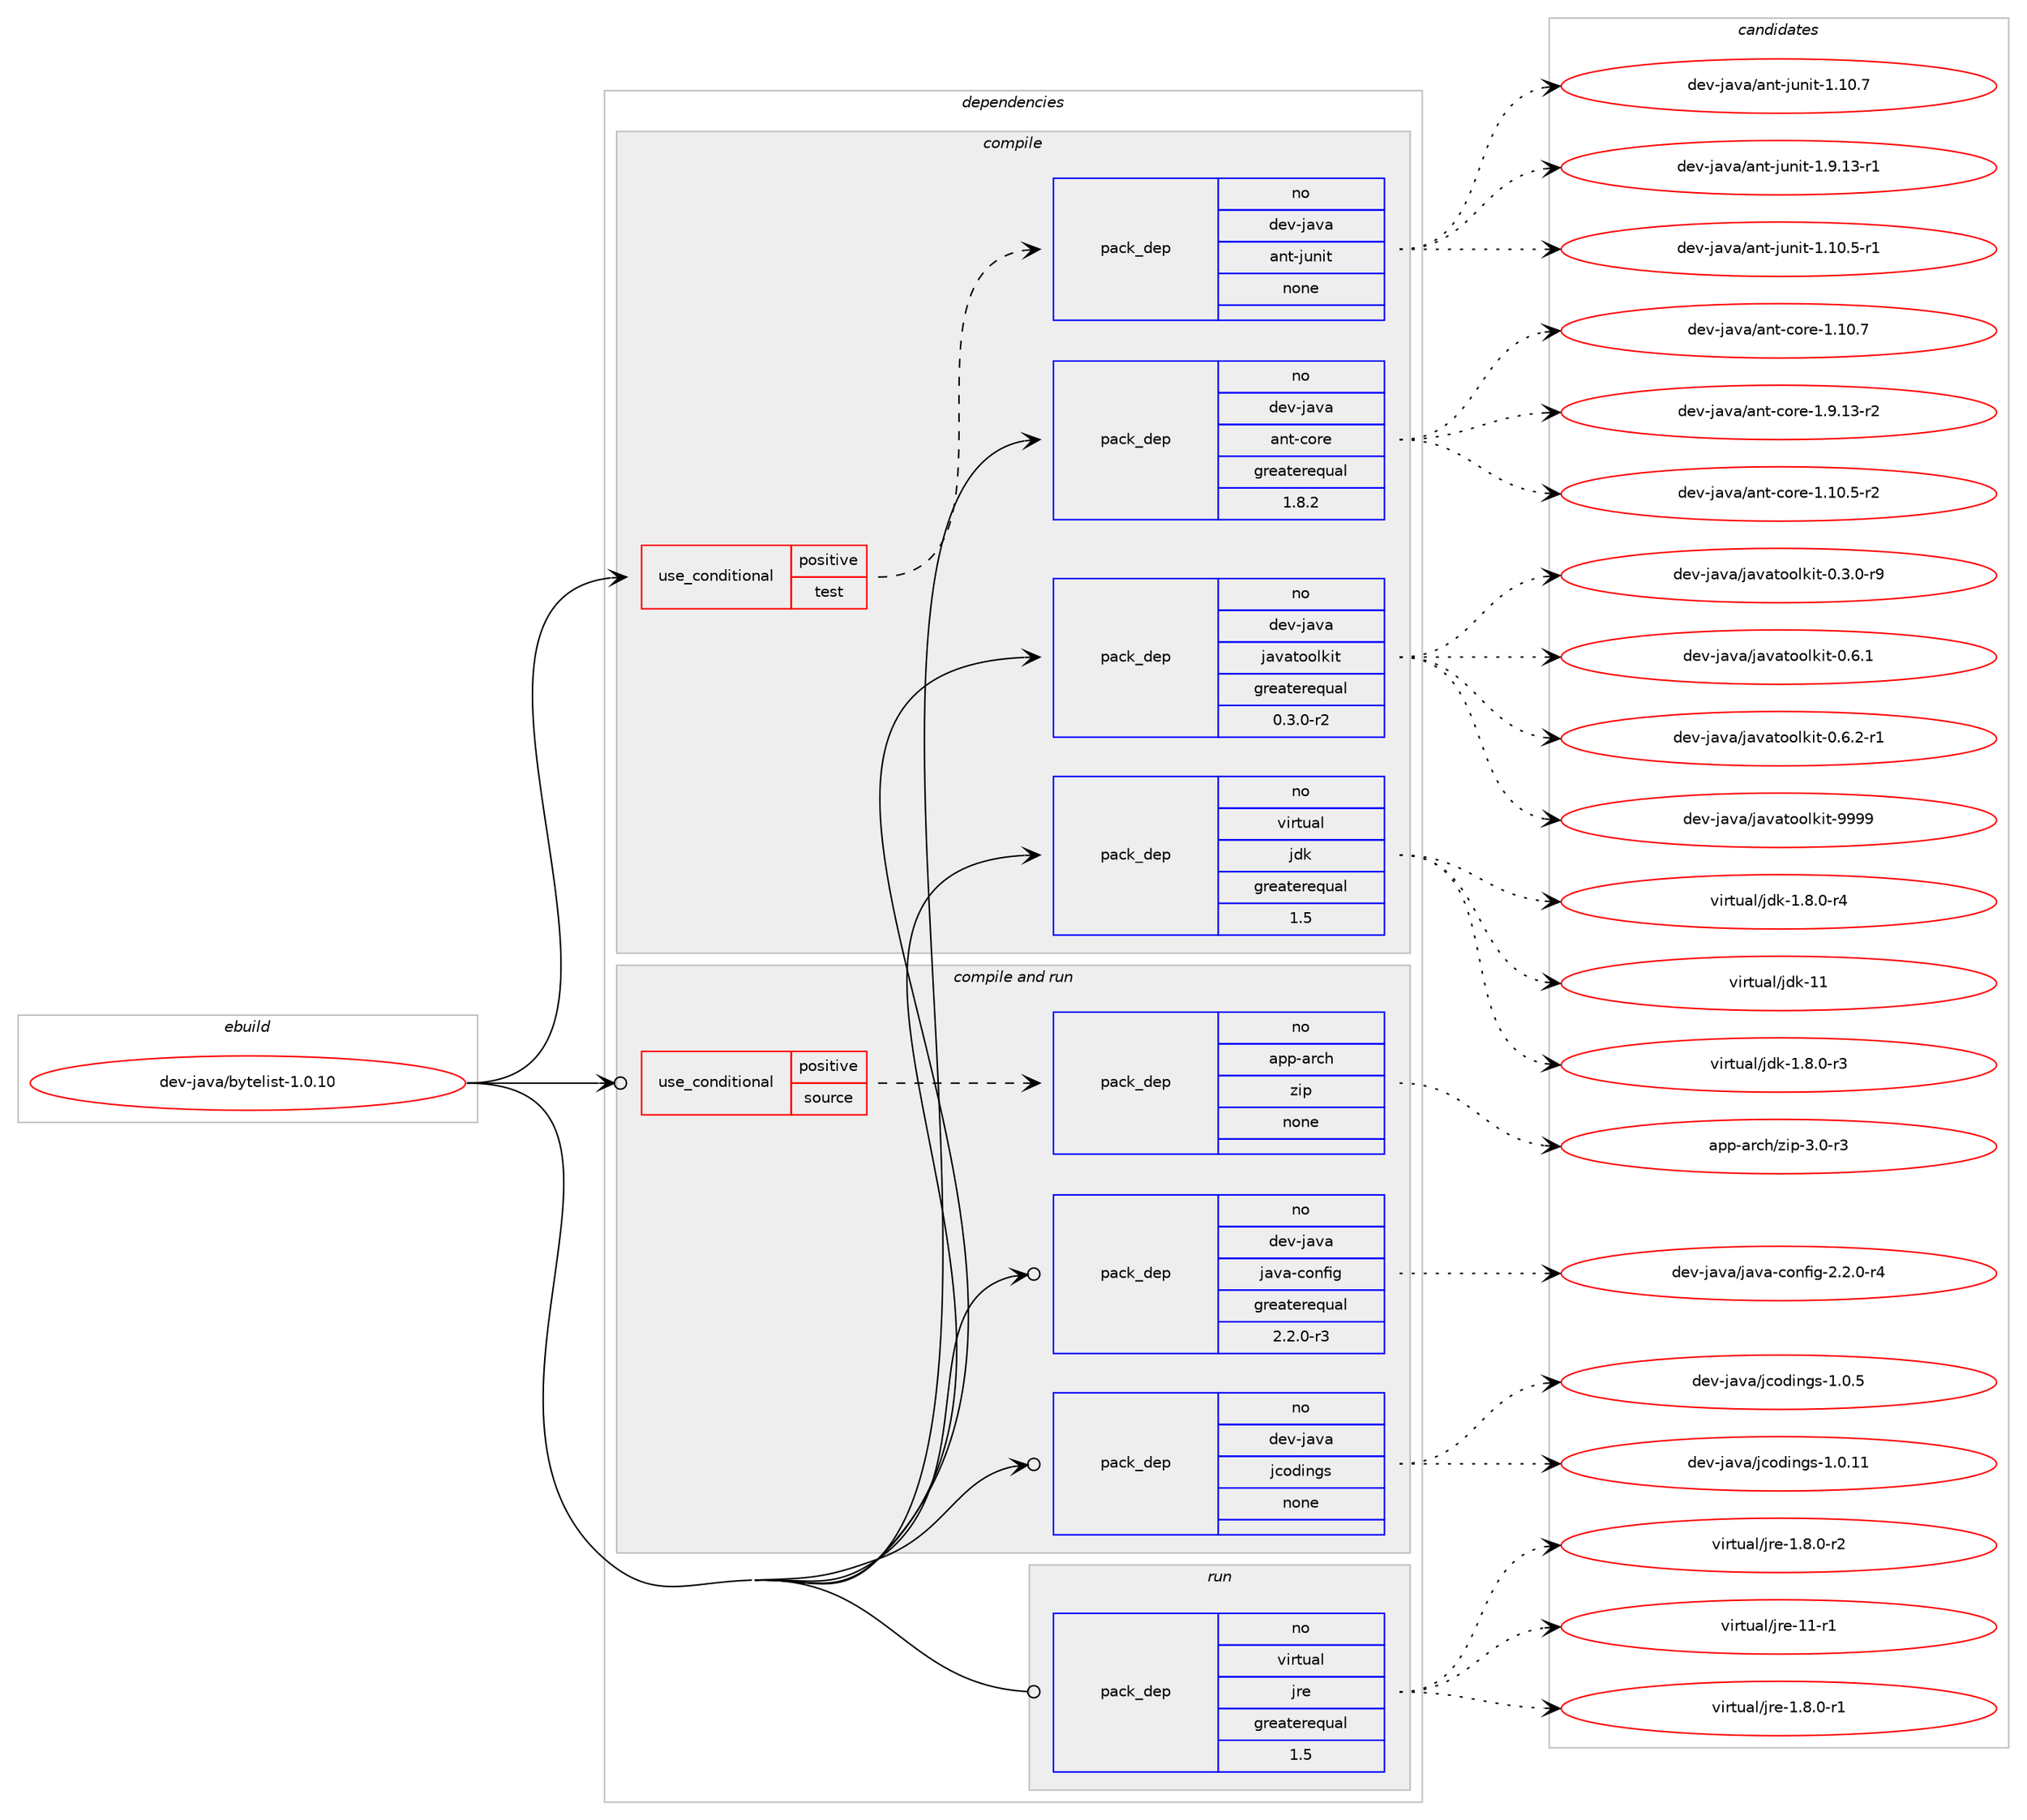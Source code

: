 digraph prolog {

# *************
# Graph options
# *************

newrank=true;
concentrate=true;
compound=true;
graph [rankdir=LR,fontname=Helvetica,fontsize=10,ranksep=1.5];#, ranksep=2.5, nodesep=0.2];
edge  [arrowhead=vee];
node  [fontname=Helvetica,fontsize=10];

# **********
# The ebuild
# **********

subgraph cluster_leftcol {
color=gray;
rank=same;
label=<<i>ebuild</i>>;
id [label="dev-java/bytelist-1.0.10", color=red, width=4, href="../dev-java/bytelist-1.0.10.svg"];
}

# ****************
# The dependencies
# ****************

subgraph cluster_midcol {
color=gray;
label=<<i>dependencies</i>>;
subgraph cluster_compile {
fillcolor="#eeeeee";
style=filled;
label=<<i>compile</i>>;
subgraph cond128630 {
dependency551503 [label=<<TABLE BORDER="0" CELLBORDER="1" CELLSPACING="0" CELLPADDING="4"><TR><TD ROWSPAN="3" CELLPADDING="10">use_conditional</TD></TR><TR><TD>positive</TD></TR><TR><TD>test</TD></TR></TABLE>>, shape=none, color=red];
subgraph pack411703 {
dependency551504 [label=<<TABLE BORDER="0" CELLBORDER="1" CELLSPACING="0" CELLPADDING="4" WIDTH="220"><TR><TD ROWSPAN="6" CELLPADDING="30">pack_dep</TD></TR><TR><TD WIDTH="110">no</TD></TR><TR><TD>dev-java</TD></TR><TR><TD>ant-junit</TD></TR><TR><TD>none</TD></TR><TR><TD></TD></TR></TABLE>>, shape=none, color=blue];
}
dependency551503:e -> dependency551504:w [weight=20,style="dashed",arrowhead="vee"];
}
id:e -> dependency551503:w [weight=20,style="solid",arrowhead="vee"];
subgraph pack411704 {
dependency551505 [label=<<TABLE BORDER="0" CELLBORDER="1" CELLSPACING="0" CELLPADDING="4" WIDTH="220"><TR><TD ROWSPAN="6" CELLPADDING="30">pack_dep</TD></TR><TR><TD WIDTH="110">no</TD></TR><TR><TD>dev-java</TD></TR><TR><TD>ant-core</TD></TR><TR><TD>greaterequal</TD></TR><TR><TD>1.8.2</TD></TR></TABLE>>, shape=none, color=blue];
}
id:e -> dependency551505:w [weight=20,style="solid",arrowhead="vee"];
subgraph pack411705 {
dependency551506 [label=<<TABLE BORDER="0" CELLBORDER="1" CELLSPACING="0" CELLPADDING="4" WIDTH="220"><TR><TD ROWSPAN="6" CELLPADDING="30">pack_dep</TD></TR><TR><TD WIDTH="110">no</TD></TR><TR><TD>dev-java</TD></TR><TR><TD>javatoolkit</TD></TR><TR><TD>greaterequal</TD></TR><TR><TD>0.3.0-r2</TD></TR></TABLE>>, shape=none, color=blue];
}
id:e -> dependency551506:w [weight=20,style="solid",arrowhead="vee"];
subgraph pack411706 {
dependency551507 [label=<<TABLE BORDER="0" CELLBORDER="1" CELLSPACING="0" CELLPADDING="4" WIDTH="220"><TR><TD ROWSPAN="6" CELLPADDING="30">pack_dep</TD></TR><TR><TD WIDTH="110">no</TD></TR><TR><TD>virtual</TD></TR><TR><TD>jdk</TD></TR><TR><TD>greaterequal</TD></TR><TR><TD>1.5</TD></TR></TABLE>>, shape=none, color=blue];
}
id:e -> dependency551507:w [weight=20,style="solid",arrowhead="vee"];
}
subgraph cluster_compileandrun {
fillcolor="#eeeeee";
style=filled;
label=<<i>compile and run</i>>;
subgraph cond128631 {
dependency551508 [label=<<TABLE BORDER="0" CELLBORDER="1" CELLSPACING="0" CELLPADDING="4"><TR><TD ROWSPAN="3" CELLPADDING="10">use_conditional</TD></TR><TR><TD>positive</TD></TR><TR><TD>source</TD></TR></TABLE>>, shape=none, color=red];
subgraph pack411707 {
dependency551509 [label=<<TABLE BORDER="0" CELLBORDER="1" CELLSPACING="0" CELLPADDING="4" WIDTH="220"><TR><TD ROWSPAN="6" CELLPADDING="30">pack_dep</TD></TR><TR><TD WIDTH="110">no</TD></TR><TR><TD>app-arch</TD></TR><TR><TD>zip</TD></TR><TR><TD>none</TD></TR><TR><TD></TD></TR></TABLE>>, shape=none, color=blue];
}
dependency551508:e -> dependency551509:w [weight=20,style="dashed",arrowhead="vee"];
}
id:e -> dependency551508:w [weight=20,style="solid",arrowhead="odotvee"];
subgraph pack411708 {
dependency551510 [label=<<TABLE BORDER="0" CELLBORDER="1" CELLSPACING="0" CELLPADDING="4" WIDTH="220"><TR><TD ROWSPAN="6" CELLPADDING="30">pack_dep</TD></TR><TR><TD WIDTH="110">no</TD></TR><TR><TD>dev-java</TD></TR><TR><TD>java-config</TD></TR><TR><TD>greaterequal</TD></TR><TR><TD>2.2.0-r3</TD></TR></TABLE>>, shape=none, color=blue];
}
id:e -> dependency551510:w [weight=20,style="solid",arrowhead="odotvee"];
subgraph pack411709 {
dependency551511 [label=<<TABLE BORDER="0" CELLBORDER="1" CELLSPACING="0" CELLPADDING="4" WIDTH="220"><TR><TD ROWSPAN="6" CELLPADDING="30">pack_dep</TD></TR><TR><TD WIDTH="110">no</TD></TR><TR><TD>dev-java</TD></TR><TR><TD>jcodings</TD></TR><TR><TD>none</TD></TR><TR><TD></TD></TR></TABLE>>, shape=none, color=blue];
}
id:e -> dependency551511:w [weight=20,style="solid",arrowhead="odotvee"];
}
subgraph cluster_run {
fillcolor="#eeeeee";
style=filled;
label=<<i>run</i>>;
subgraph pack411710 {
dependency551512 [label=<<TABLE BORDER="0" CELLBORDER="1" CELLSPACING="0" CELLPADDING="4" WIDTH="220"><TR><TD ROWSPAN="6" CELLPADDING="30">pack_dep</TD></TR><TR><TD WIDTH="110">no</TD></TR><TR><TD>virtual</TD></TR><TR><TD>jre</TD></TR><TR><TD>greaterequal</TD></TR><TR><TD>1.5</TD></TR></TABLE>>, shape=none, color=blue];
}
id:e -> dependency551512:w [weight=20,style="solid",arrowhead="odot"];
}
}

# **************
# The candidates
# **************

subgraph cluster_choices {
rank=same;
color=gray;
label=<<i>candidates</i>>;

subgraph choice411703 {
color=black;
nodesep=1;
choice100101118451069711897479711011645106117110105116454946494846534511449 [label="dev-java/ant-junit-1.10.5-r1", color=red, width=4,href="../dev-java/ant-junit-1.10.5-r1.svg"];
choice10010111845106971189747971101164510611711010511645494649484655 [label="dev-java/ant-junit-1.10.7", color=red, width=4,href="../dev-java/ant-junit-1.10.7.svg"];
choice100101118451069711897479711011645106117110105116454946574649514511449 [label="dev-java/ant-junit-1.9.13-r1", color=red, width=4,href="../dev-java/ant-junit-1.9.13-r1.svg"];
dependency551504:e -> choice100101118451069711897479711011645106117110105116454946494846534511449:w [style=dotted,weight="100"];
dependency551504:e -> choice10010111845106971189747971101164510611711010511645494649484655:w [style=dotted,weight="100"];
dependency551504:e -> choice100101118451069711897479711011645106117110105116454946574649514511449:w [style=dotted,weight="100"];
}
subgraph choice411704 {
color=black;
nodesep=1;
choice10010111845106971189747971101164599111114101454946494846534511450 [label="dev-java/ant-core-1.10.5-r2", color=red, width=4,href="../dev-java/ant-core-1.10.5-r2.svg"];
choice1001011184510697118974797110116459911111410145494649484655 [label="dev-java/ant-core-1.10.7", color=red, width=4,href="../dev-java/ant-core-1.10.7.svg"];
choice10010111845106971189747971101164599111114101454946574649514511450 [label="dev-java/ant-core-1.9.13-r2", color=red, width=4,href="../dev-java/ant-core-1.9.13-r2.svg"];
dependency551505:e -> choice10010111845106971189747971101164599111114101454946494846534511450:w [style=dotted,weight="100"];
dependency551505:e -> choice1001011184510697118974797110116459911111410145494649484655:w [style=dotted,weight="100"];
dependency551505:e -> choice10010111845106971189747971101164599111114101454946574649514511450:w [style=dotted,weight="100"];
}
subgraph choice411705 {
color=black;
nodesep=1;
choice1001011184510697118974710697118971161111111081071051164548465146484511457 [label="dev-java/javatoolkit-0.3.0-r9", color=red, width=4,href="../dev-java/javatoolkit-0.3.0-r9.svg"];
choice100101118451069711897471069711897116111111108107105116454846544649 [label="dev-java/javatoolkit-0.6.1", color=red, width=4,href="../dev-java/javatoolkit-0.6.1.svg"];
choice1001011184510697118974710697118971161111111081071051164548465446504511449 [label="dev-java/javatoolkit-0.6.2-r1", color=red, width=4,href="../dev-java/javatoolkit-0.6.2-r1.svg"];
choice1001011184510697118974710697118971161111111081071051164557575757 [label="dev-java/javatoolkit-9999", color=red, width=4,href="../dev-java/javatoolkit-9999.svg"];
dependency551506:e -> choice1001011184510697118974710697118971161111111081071051164548465146484511457:w [style=dotted,weight="100"];
dependency551506:e -> choice100101118451069711897471069711897116111111108107105116454846544649:w [style=dotted,weight="100"];
dependency551506:e -> choice1001011184510697118974710697118971161111111081071051164548465446504511449:w [style=dotted,weight="100"];
dependency551506:e -> choice1001011184510697118974710697118971161111111081071051164557575757:w [style=dotted,weight="100"];
}
subgraph choice411706 {
color=black;
nodesep=1;
choice11810511411611797108471061001074549465646484511451 [label="virtual/jdk-1.8.0-r3", color=red, width=4,href="../virtual/jdk-1.8.0-r3.svg"];
choice11810511411611797108471061001074549465646484511452 [label="virtual/jdk-1.8.0-r4", color=red, width=4,href="../virtual/jdk-1.8.0-r4.svg"];
choice1181051141161179710847106100107454949 [label="virtual/jdk-11", color=red, width=4,href="../virtual/jdk-11.svg"];
dependency551507:e -> choice11810511411611797108471061001074549465646484511451:w [style=dotted,weight="100"];
dependency551507:e -> choice11810511411611797108471061001074549465646484511452:w [style=dotted,weight="100"];
dependency551507:e -> choice1181051141161179710847106100107454949:w [style=dotted,weight="100"];
}
subgraph choice411707 {
color=black;
nodesep=1;
choice9711211245971149910447122105112455146484511451 [label="app-arch/zip-3.0-r3", color=red, width=4,href="../app-arch/zip-3.0-r3.svg"];
dependency551509:e -> choice9711211245971149910447122105112455146484511451:w [style=dotted,weight="100"];
}
subgraph choice411708 {
color=black;
nodesep=1;
choice10010111845106971189747106971189745991111101021051034550465046484511452 [label="dev-java/java-config-2.2.0-r4", color=red, width=4,href="../dev-java/java-config-2.2.0-r4.svg"];
dependency551510:e -> choice10010111845106971189747106971189745991111101021051034550465046484511452:w [style=dotted,weight="100"];
}
subgraph choice411709 {
color=black;
nodesep=1;
choice100101118451069711897471069911110010511010311545494648464949 [label="dev-java/jcodings-1.0.11", color=red, width=4,href="../dev-java/jcodings-1.0.11.svg"];
choice1001011184510697118974710699111100105110103115454946484653 [label="dev-java/jcodings-1.0.5", color=red, width=4,href="../dev-java/jcodings-1.0.5.svg"];
dependency551511:e -> choice100101118451069711897471069911110010511010311545494648464949:w [style=dotted,weight="100"];
dependency551511:e -> choice1001011184510697118974710699111100105110103115454946484653:w [style=dotted,weight="100"];
}
subgraph choice411710 {
color=black;
nodesep=1;
choice11810511411611797108471061141014549465646484511449 [label="virtual/jre-1.8.0-r1", color=red, width=4,href="../virtual/jre-1.8.0-r1.svg"];
choice11810511411611797108471061141014549465646484511450 [label="virtual/jre-1.8.0-r2", color=red, width=4,href="../virtual/jre-1.8.0-r2.svg"];
choice11810511411611797108471061141014549494511449 [label="virtual/jre-11-r1", color=red, width=4,href="../virtual/jre-11-r1.svg"];
dependency551512:e -> choice11810511411611797108471061141014549465646484511449:w [style=dotted,weight="100"];
dependency551512:e -> choice11810511411611797108471061141014549465646484511450:w [style=dotted,weight="100"];
dependency551512:e -> choice11810511411611797108471061141014549494511449:w [style=dotted,weight="100"];
}
}

}
